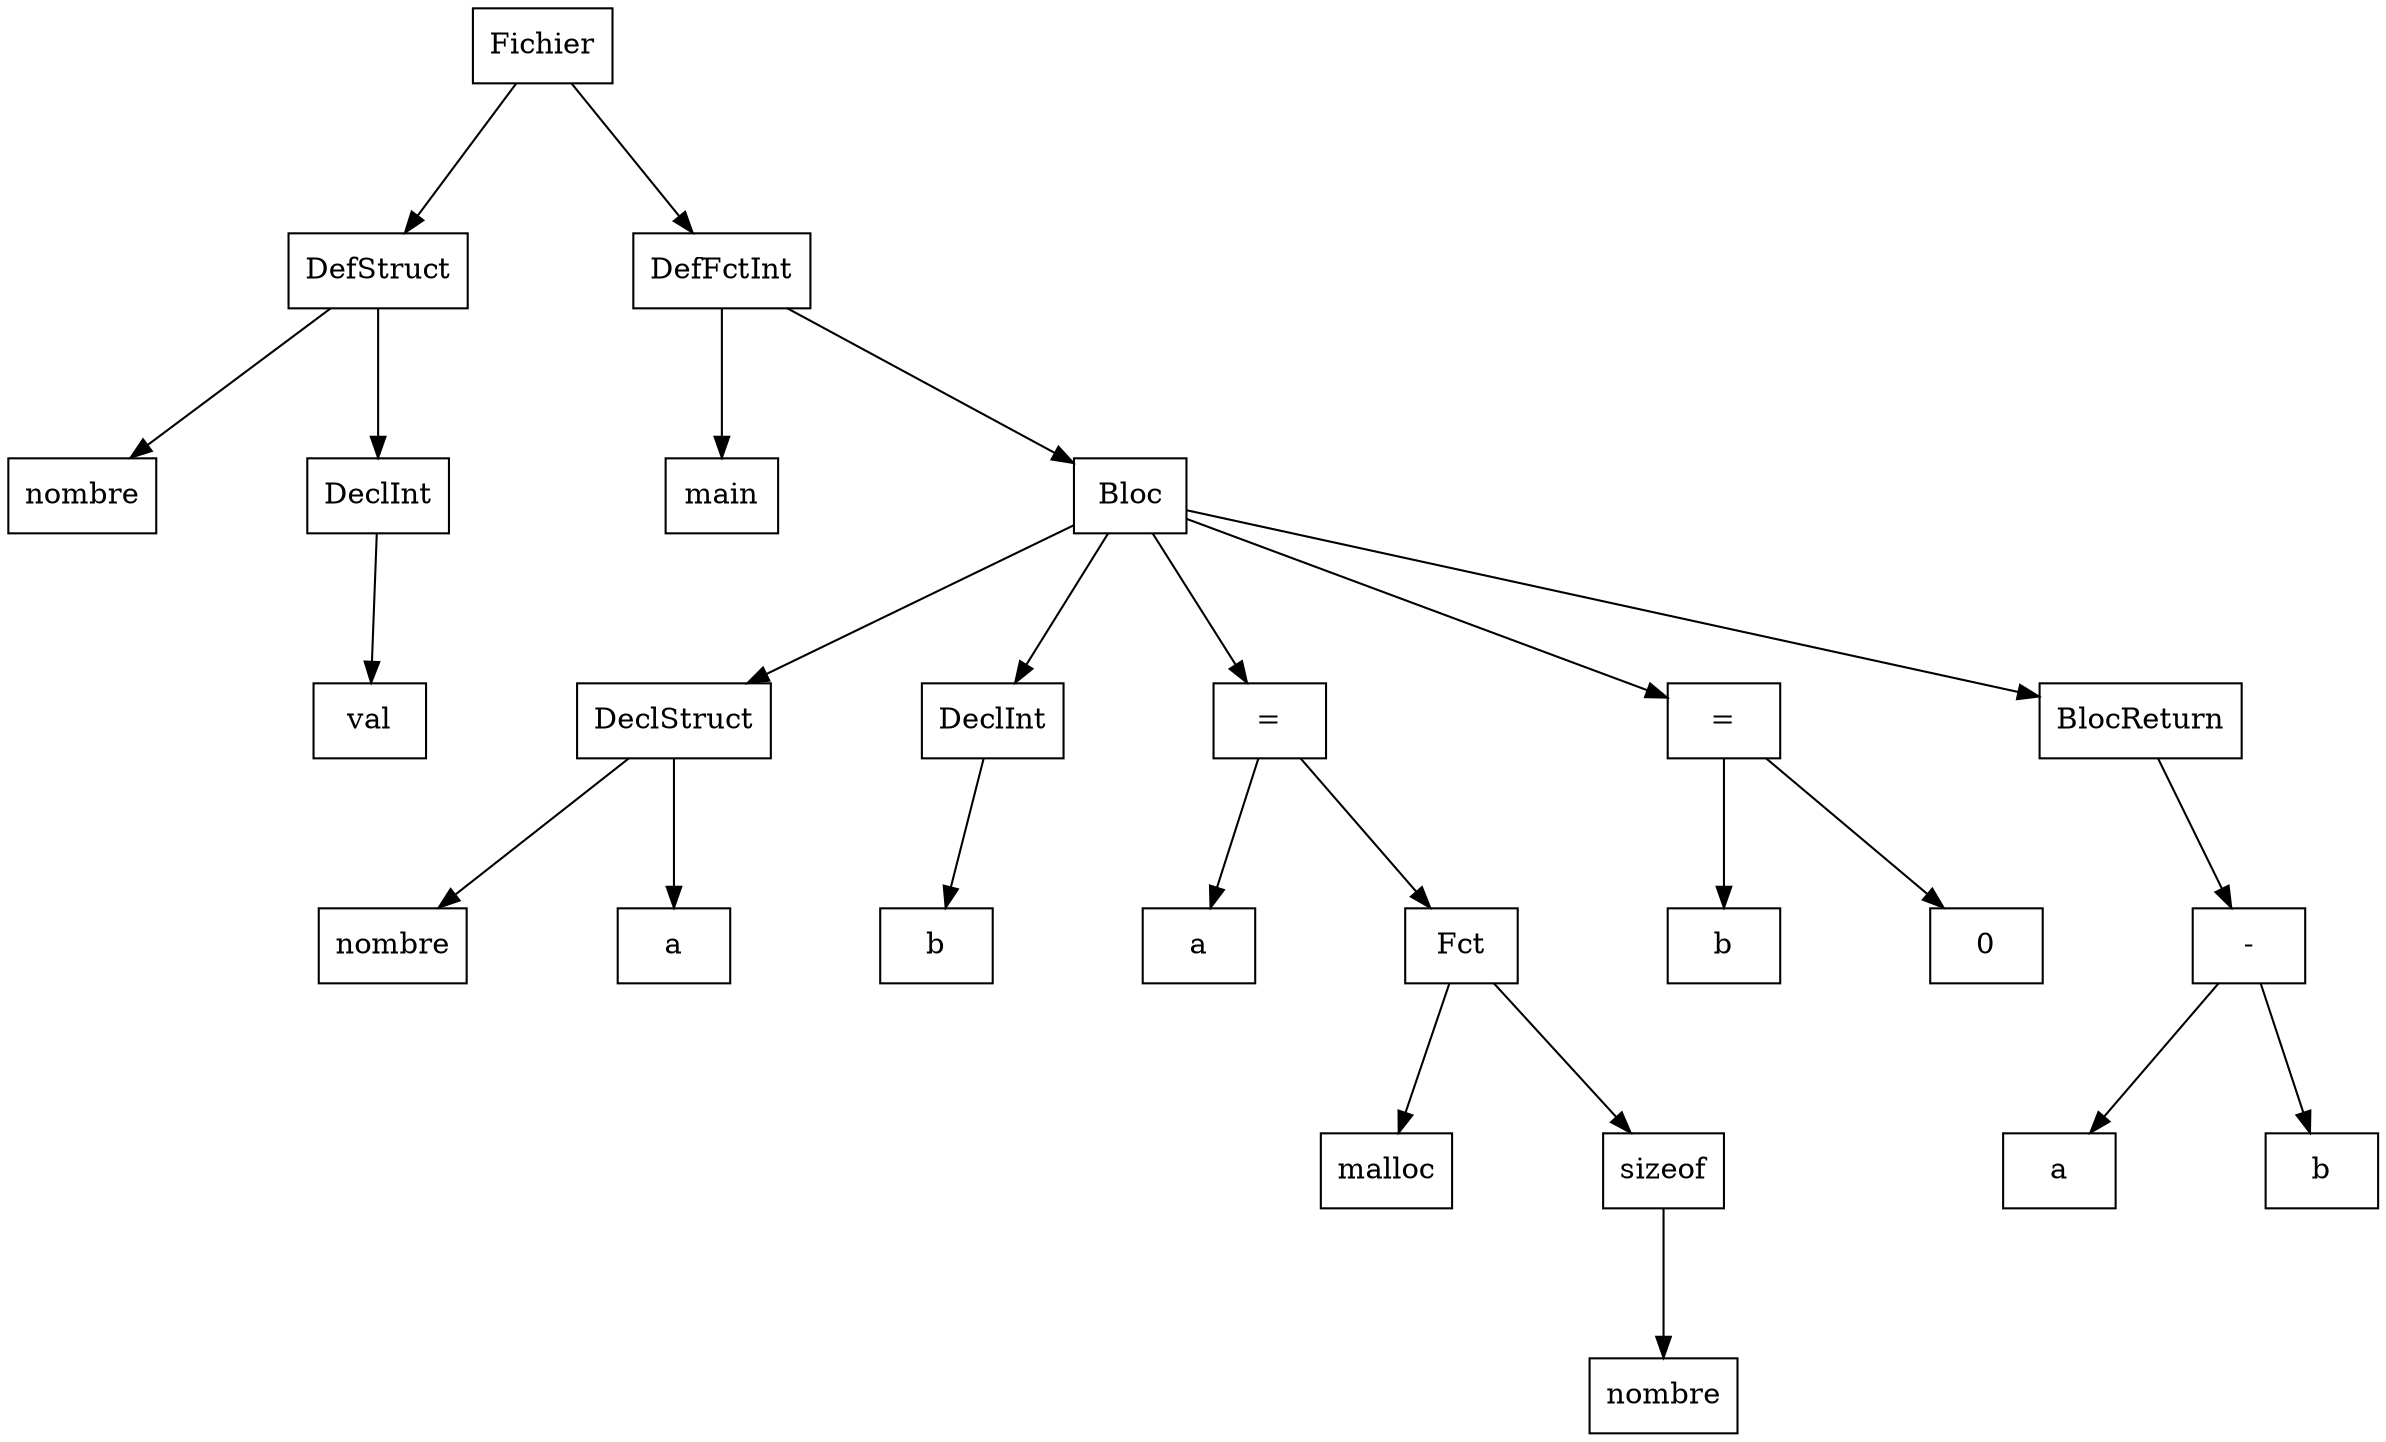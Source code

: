 digraph "ast"{

	nodesep=1;
	ranksep=1;

	N0 [label="Fichier", shape="box"];
	N1 [label="DefStruct", shape="box"];
	N2 [label="nombre", shape="box"];
	N3 [label="DeclInt", shape="box"];
	N4 [label="val", shape="box"];
	N5 [label="DefFctInt", shape="box"];
	N6 [label="main", shape="box"];
	N7 [label="Bloc", shape="box"];
	N8 [label="DeclStruct", shape="box"];
	N9 [label="nombre", shape="box"];
	N10 [label="a", shape="box"];
	N11 [label="DeclInt", shape="box"];
	N12 [label="b", shape="box"];
	N13 [label="=", shape="box"];
	N14 [label="a", shape="box"];
	N15 [label="Fct", shape="box"];
	N16 [label="malloc", shape="box"];
	N17 [label="sizeof", shape="box"];
	N18 [label="nombre", shape="box"];
	N19 [label="=", shape="box"];
	N20 [label="b", shape="box"];
	N21 [label="0", shape="box"];
	N22 [label="BlocReturn", shape="box"];
	N23 [label="-", shape="box"];
	N24 [label="a", shape="box"];
	N25 [label="b", shape="box"];

	N1 -> N2; 
	N3 -> N4; 
	N1 -> N3; 
	N0 -> N1; 
	N5 -> N6; 
	N8 -> N9; 
	N8 -> N10; 
	N7 -> N8; 
	N11 -> N12; 
	N7 -> N11; 
	N13 -> N14; 
	N15 -> N16; 
	N17 -> N18; 
	N15 -> N17; 
	N13 -> N15; 
	N7 -> N13; 
	N19 -> N20; 
	N19 -> N21; 
	N7 -> N19; 
	N23 -> N24; 
	N23 -> N25; 
	N22 -> N23; 
	N7 -> N22; 
	N5 -> N7; 
	N0 -> N5; 
}

